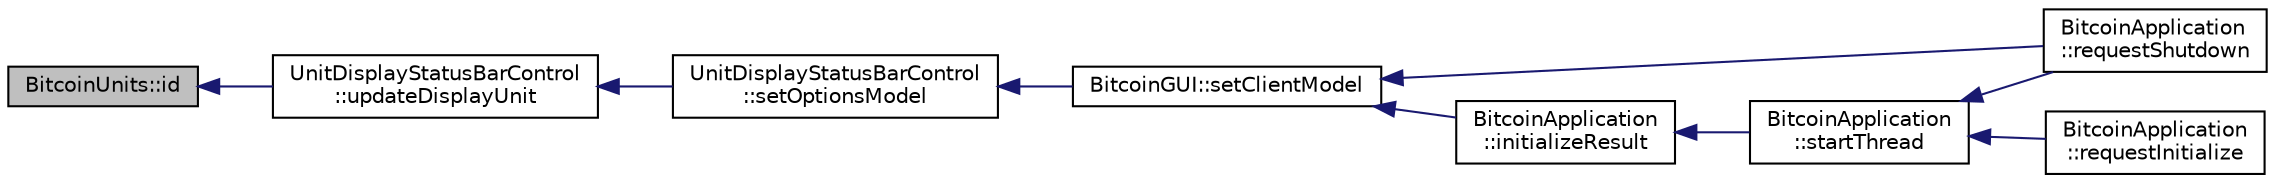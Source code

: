 digraph "BitcoinUnits::id"
{
  edge [fontname="Helvetica",fontsize="10",labelfontname="Helvetica",labelfontsize="10"];
  node [fontname="Helvetica",fontsize="10",shape=record];
  rankdir="LR";
  Node352 [label="BitcoinUnits::id",height=0.2,width=0.4,color="black", fillcolor="grey75", style="filled", fontcolor="black"];
  Node352 -> Node353 [dir="back",color="midnightblue",fontsize="10",style="solid",fontname="Helvetica"];
  Node353 [label="UnitDisplayStatusBarControl\l::updateDisplayUnit",height=0.2,width=0.4,color="black", fillcolor="white", style="filled",URL="$class_unit_display_status_bar_control.html#a380947f855d0a7ca8c457ad463c359bb",tooltip="When Display Units are changed on OptionsModel it will refresh the display text of the control on the..."];
  Node353 -> Node354 [dir="back",color="midnightblue",fontsize="10",style="solid",fontname="Helvetica"];
  Node354 [label="UnitDisplayStatusBarControl\l::setOptionsModel",height=0.2,width=0.4,color="black", fillcolor="white", style="filled",URL="$class_unit_display_status_bar_control.html#ac8d2a43f66f3f71c7d6926dbd5927066",tooltip="Lets the control know about the Options Model (and its signals) "];
  Node354 -> Node355 [dir="back",color="midnightblue",fontsize="10",style="solid",fontname="Helvetica"];
  Node355 [label="BitcoinGUI::setClientModel",height=0.2,width=0.4,color="black", fillcolor="white", style="filled",URL="$class_bitcoin_g_u_i.html#a99d71e1f8478ab937ce2522c8d3815e3",tooltip="Set the client model. "];
  Node355 -> Node356 [dir="back",color="midnightblue",fontsize="10",style="solid",fontname="Helvetica"];
  Node356 [label="BitcoinApplication\l::requestShutdown",height=0.2,width=0.4,color="black", fillcolor="white", style="filled",URL="$class_bitcoin_application.html#a37c560d4c04d14a6da151b82caf8888f",tooltip="Request core shutdown. "];
  Node355 -> Node357 [dir="back",color="midnightblue",fontsize="10",style="solid",fontname="Helvetica"];
  Node357 [label="BitcoinApplication\l::initializeResult",height=0.2,width=0.4,color="black", fillcolor="white", style="filled",URL="$class_bitcoin_application.html#aceb08b4063e4fb264cf11cf7f9edd969"];
  Node357 -> Node358 [dir="back",color="midnightblue",fontsize="10",style="solid",fontname="Helvetica"];
  Node358 [label="BitcoinApplication\l::startThread",height=0.2,width=0.4,color="black", fillcolor="white", style="filled",URL="$class_bitcoin_application.html#a61afce9356e452c53ad4c83f5ca19df8"];
  Node358 -> Node359 [dir="back",color="midnightblue",fontsize="10",style="solid",fontname="Helvetica"];
  Node359 [label="BitcoinApplication\l::requestInitialize",height=0.2,width=0.4,color="black", fillcolor="white", style="filled",URL="$class_bitcoin_application.html#ade19c44b87b00b6b19b433caf4c22ba6",tooltip="Request core initialization. "];
  Node358 -> Node356 [dir="back",color="midnightblue",fontsize="10",style="solid",fontname="Helvetica"];
}
